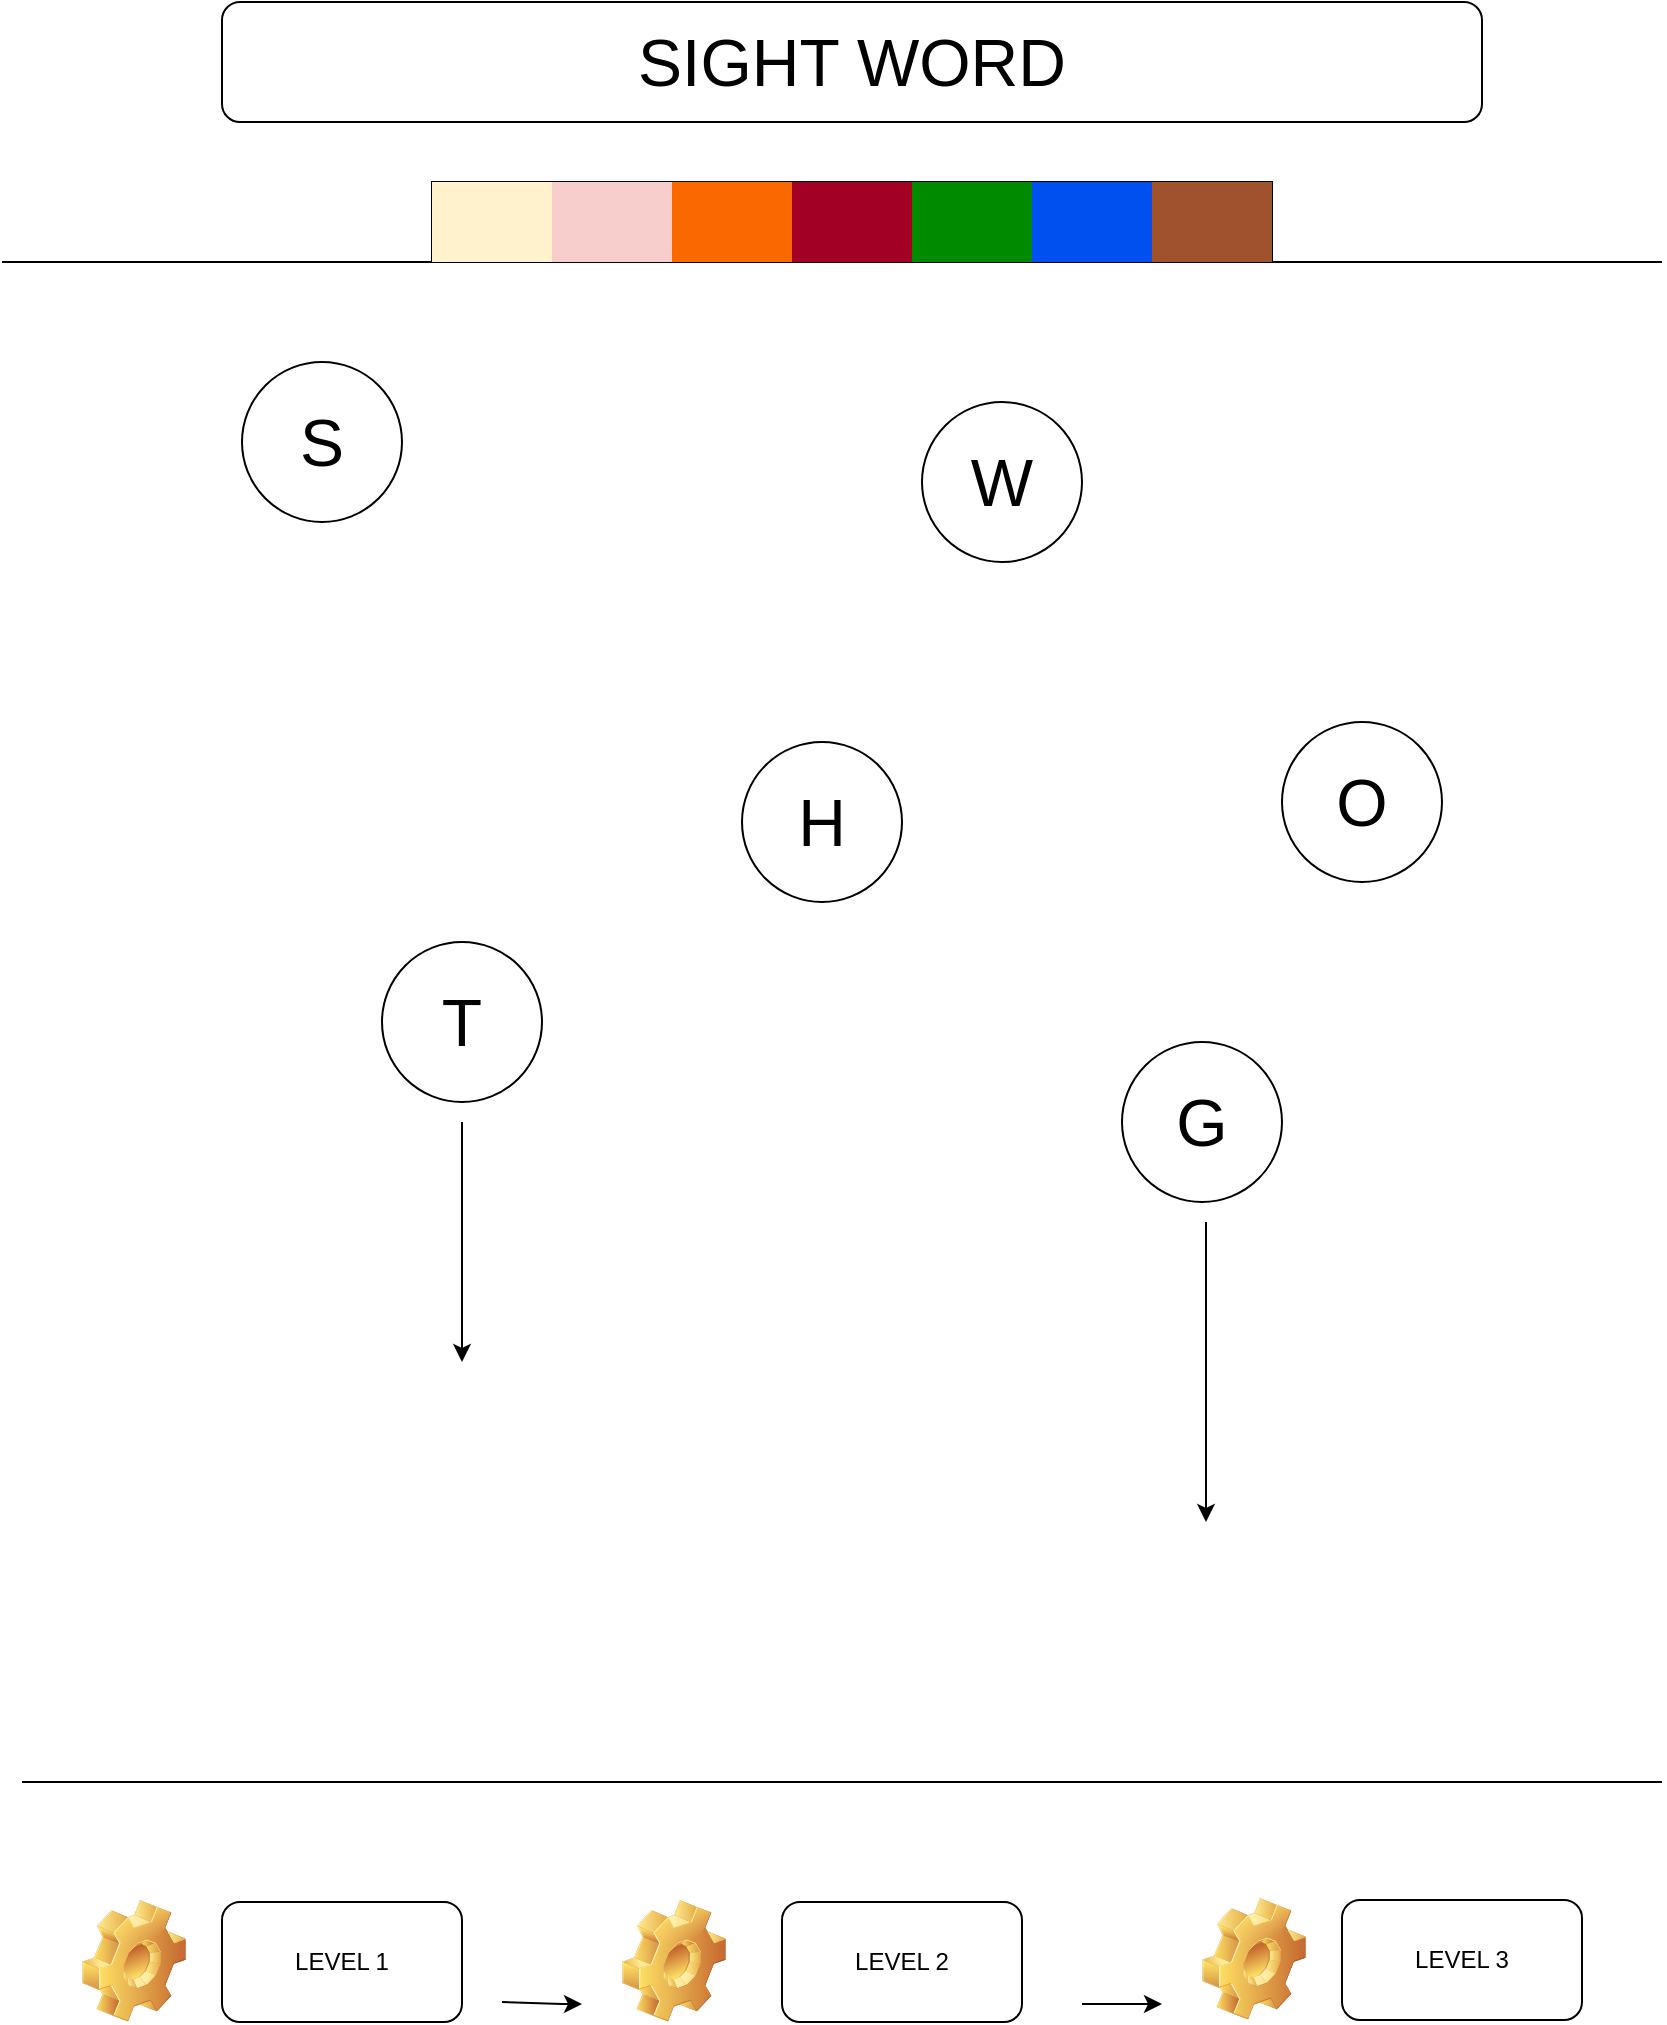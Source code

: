 <mxfile version="17.4.6" type="github" pages="3">
  <diagram id="WnJIDlszX0M_L3Teho5m" name="Page-1">
    <mxGraphModel dx="1901" dy="1101" grid="1" gridSize="10" guides="1" tooltips="1" connect="1" arrows="1" fold="1" page="1" pageScale="1" pageWidth="850" pageHeight="1100" math="0" shadow="0">
      <root>
        <mxCell id="0" />
        <mxCell id="1" parent="0" />
        <mxCell id="cKUXIafTFXfG4jMEx32Y-6" value="" style="shape=image;html=1;verticalLabelPosition=bottom;verticalAlign=top;imageAspect=1;aspect=fixed;image=img/clipart/Gear_128x128.png" parent="1" vertex="1">
          <mxGeometry x="50" y="979" width="52" height="61" as="geometry" />
        </mxCell>
        <mxCell id="cKUXIafTFXfG4jMEx32Y-7" value="" style="shape=image;html=1;verticalLabelPosition=bottom;verticalAlign=top;imageAspect=1;aspect=fixed;image=img/clipart/Gear_128x128.png" parent="1" vertex="1">
          <mxGeometry x="320" y="979" width="52" height="61" as="geometry" />
        </mxCell>
        <mxCell id="cKUXIafTFXfG4jMEx32Y-9" value="LEVEL 1" style="rounded=1;whiteSpace=wrap;html=1;" parent="1" vertex="1">
          <mxGeometry x="120" y="980" width="120" height="60" as="geometry" />
        </mxCell>
        <mxCell id="cKUXIafTFXfG4jMEx32Y-23" value="LEVEL 2" style="rounded=1;whiteSpace=wrap;html=1;" parent="1" vertex="1">
          <mxGeometry x="400" y="980" width="120" height="60" as="geometry" />
        </mxCell>
        <mxCell id="cKUXIafTFXfG4jMEx32Y-24" value="LEVEL 3" style="rounded=1;whiteSpace=wrap;html=1;" parent="1" vertex="1">
          <mxGeometry x="680" y="979" width="120" height="60" as="geometry" />
        </mxCell>
        <mxCell id="cKUXIafTFXfG4jMEx32Y-25" value="" style="shape=image;html=1;verticalLabelPosition=bottom;verticalAlign=top;imageAspect=1;aspect=fixed;image=img/clipart/Gear_128x128.png" parent="1" vertex="1">
          <mxGeometry x="610" y="978" width="52" height="61" as="geometry" />
        </mxCell>
        <mxCell id="cKUXIafTFXfG4jMEx32Y-26" value="" style="endArrow=none;html=1;rounded=0;" parent="1" edge="1">
          <mxGeometry width="50" height="50" relative="1" as="geometry">
            <mxPoint x="10" y="160" as="sourcePoint" />
            <mxPoint x="840" y="160" as="targetPoint" />
            <Array as="points">
              <mxPoint x="430" y="160" />
            </Array>
          </mxGeometry>
        </mxCell>
        <mxCell id="cKUXIafTFXfG4jMEx32Y-30" value="&lt;font style=&quot;font-size: 33px&quot;&gt;SIGHT WORD&lt;/font&gt;" style="rounded=1;whiteSpace=wrap;html=1;" parent="1" vertex="1">
          <mxGeometry x="120" y="30" width="630" height="60" as="geometry" />
        </mxCell>
        <mxCell id="cKUXIafTFXfG4jMEx32Y-31" value="H" style="ellipse;whiteSpace=wrap;html=1;aspect=fixed;fontSize=33;" parent="1" vertex="1">
          <mxGeometry x="380" y="400" width="80" height="80" as="geometry" />
        </mxCell>
        <mxCell id="cKUXIafTFXfG4jMEx32Y-32" value="S" style="ellipse;whiteSpace=wrap;html=1;aspect=fixed;fontSize=33;" parent="1" vertex="1">
          <mxGeometry x="130" y="210" width="80" height="80" as="geometry" />
        </mxCell>
        <mxCell id="cKUXIafTFXfG4jMEx32Y-33" value="W" style="ellipse;whiteSpace=wrap;html=1;aspect=fixed;fontSize=33;" parent="1" vertex="1">
          <mxGeometry x="470" y="230" width="80" height="80" as="geometry" />
        </mxCell>
        <mxCell id="cKUXIafTFXfG4jMEx32Y-34" value="T" style="ellipse;whiteSpace=wrap;html=1;aspect=fixed;fontSize=33;" parent="1" vertex="1">
          <mxGeometry x="200" y="500" width="80" height="80" as="geometry" />
        </mxCell>
        <mxCell id="cKUXIafTFXfG4jMEx32Y-35" value="O" style="ellipse;whiteSpace=wrap;html=1;aspect=fixed;fontSize=33;" parent="1" vertex="1">
          <mxGeometry x="650" y="390" width="80" height="80" as="geometry" />
        </mxCell>
        <mxCell id="cKUXIafTFXfG4jMEx32Y-36" value="G" style="ellipse;whiteSpace=wrap;html=1;aspect=fixed;fontSize=33;" parent="1" vertex="1">
          <mxGeometry x="570" y="550" width="80" height="80" as="geometry" />
        </mxCell>
        <mxCell id="cKUXIafTFXfG4jMEx32Y-37" value="" style="endArrow=classic;html=1;rounded=0;fontSize=33;" parent="1" edge="1">
          <mxGeometry width="50" height="50" relative="1" as="geometry">
            <mxPoint x="240" y="590" as="sourcePoint" />
            <mxPoint x="240" y="710" as="targetPoint" />
          </mxGeometry>
        </mxCell>
        <mxCell id="cKUXIafTFXfG4jMEx32Y-38" value="" style="endArrow=classic;html=1;rounded=0;fontSize=33;" parent="1" edge="1">
          <mxGeometry width="50" height="50" relative="1" as="geometry">
            <mxPoint x="612" y="640" as="sourcePoint" />
            <mxPoint x="612" y="790" as="targetPoint" />
          </mxGeometry>
        </mxCell>
        <mxCell id="cKUXIafTFXfG4jMEx32Y-39" value="" style="endArrow=none;html=1;rounded=0;fontSize=33;" parent="1" edge="1">
          <mxGeometry width="50" height="50" relative="1" as="geometry">
            <mxPoint x="20" y="920" as="sourcePoint" />
            <mxPoint x="840" y="920" as="targetPoint" />
          </mxGeometry>
        </mxCell>
        <mxCell id="cKUXIafTFXfG4jMEx32Y-44" value="" style="shape=table;startSize=0;container=1;collapsible=0;childLayout=tableLayout;fontSize=33;" parent="1" vertex="1">
          <mxGeometry x="225" y="120" width="420" height="40" as="geometry" />
        </mxCell>
        <mxCell id="cKUXIafTFXfG4jMEx32Y-45" value="" style="shape=tableRow;horizontal=0;startSize=0;swimlaneHead=0;swimlaneBody=0;top=0;left=0;bottom=0;right=0;collapsible=0;dropTarget=0;fillColor=none;points=[[0,0.5],[1,0.5]];portConstraint=eastwest;fontSize=33;" parent="cKUXIafTFXfG4jMEx32Y-44" vertex="1">
          <mxGeometry width="420" height="40" as="geometry" />
        </mxCell>
        <mxCell id="cKUXIafTFXfG4jMEx32Y-46" value="" style="shape=partialRectangle;html=1;whiteSpace=wrap;connectable=0;overflow=hidden;fillColor=#fff2cc;top=0;left=0;bottom=0;right=0;pointerEvents=1;fontSize=33;strokeColor=#d6b656;" parent="cKUXIafTFXfG4jMEx32Y-45" vertex="1">
          <mxGeometry width="60" height="40" as="geometry">
            <mxRectangle width="60" height="40" as="alternateBounds" />
          </mxGeometry>
        </mxCell>
        <mxCell id="cKUXIafTFXfG4jMEx32Y-47" value="" style="shape=partialRectangle;html=1;whiteSpace=wrap;connectable=0;overflow=hidden;fillColor=#f8cecc;top=0;left=0;bottom=0;right=0;pointerEvents=1;fontSize=33;strokeColor=#b85450;" parent="cKUXIafTFXfG4jMEx32Y-45" vertex="1">
          <mxGeometry x="60" width="60" height="40" as="geometry">
            <mxRectangle width="60" height="40" as="alternateBounds" />
          </mxGeometry>
        </mxCell>
        <mxCell id="cKUXIafTFXfG4jMEx32Y-48" value="" style="shape=partialRectangle;html=1;whiteSpace=wrap;connectable=0;overflow=hidden;fillColor=#fa6800;top=0;left=0;bottom=0;right=0;pointerEvents=1;fontSize=33;strokeColor=#C73500;fontColor=#000000;" parent="cKUXIafTFXfG4jMEx32Y-45" vertex="1">
          <mxGeometry x="120" width="60" height="40" as="geometry">
            <mxRectangle width="60" height="40" as="alternateBounds" />
          </mxGeometry>
        </mxCell>
        <mxCell id="cKUXIafTFXfG4jMEx32Y-49" value="" style="shape=partialRectangle;html=1;whiteSpace=wrap;connectable=0;overflow=hidden;fillColor=#a20025;top=0;left=0;bottom=0;right=0;pointerEvents=1;fontSize=33;strokeColor=#6F0000;fontColor=#ffffff;" parent="cKUXIafTFXfG4jMEx32Y-45" vertex="1">
          <mxGeometry x="180" width="60" height="40" as="geometry">
            <mxRectangle width="60" height="40" as="alternateBounds" />
          </mxGeometry>
        </mxCell>
        <mxCell id="cKUXIafTFXfG4jMEx32Y-50" value="" style="shape=partialRectangle;html=1;whiteSpace=wrap;connectable=0;overflow=hidden;fillColor=#008a00;top=0;left=0;bottom=0;right=0;pointerEvents=1;fontSize=33;strokeColor=#005700;fontColor=#ffffff;" parent="cKUXIafTFXfG4jMEx32Y-45" vertex="1">
          <mxGeometry x="240" width="60" height="40" as="geometry">
            <mxRectangle width="60" height="40" as="alternateBounds" />
          </mxGeometry>
        </mxCell>
        <mxCell id="cKUXIafTFXfG4jMEx32Y-51" value="" style="shape=partialRectangle;html=1;whiteSpace=wrap;connectable=0;overflow=hidden;fillColor=#0050ef;top=0;left=0;bottom=0;right=0;pointerEvents=1;fontSize=33;fontColor=#ffffff;strokeColor=#001DBC;" parent="cKUXIafTFXfG4jMEx32Y-45" vertex="1">
          <mxGeometry x="300" width="60" height="40" as="geometry">
            <mxRectangle width="60" height="40" as="alternateBounds" />
          </mxGeometry>
        </mxCell>
        <mxCell id="cKUXIafTFXfG4jMEx32Y-52" value="" style="shape=partialRectangle;html=1;whiteSpace=wrap;connectable=0;overflow=hidden;fillColor=#a0522d;top=0;left=0;bottom=0;right=0;pointerEvents=1;fontSize=33;fontColor=#ffffff;strokeColor=#6D1F00;" parent="cKUXIafTFXfG4jMEx32Y-45" vertex="1">
          <mxGeometry x="360" width="60" height="40" as="geometry">
            <mxRectangle width="60" height="40" as="alternateBounds" />
          </mxGeometry>
        </mxCell>
        <mxCell id="RRdCFKjJR65hyFqVhLkd-1" value="" style="endArrow=classic;html=1;rounded=0;fontSize=33;" parent="1" edge="1">
          <mxGeometry width="50" height="50" relative="1" as="geometry">
            <mxPoint x="260" y="1030" as="sourcePoint" />
            <mxPoint x="300" y="1031" as="targetPoint" />
            <Array as="points">
              <mxPoint x="290" y="1031" />
            </Array>
          </mxGeometry>
        </mxCell>
        <mxCell id="RRdCFKjJR65hyFqVhLkd-2" value="" style="endArrow=classic;html=1;rounded=0;fontSize=33;" parent="1" edge="1">
          <mxGeometry width="50" height="50" relative="1" as="geometry">
            <mxPoint x="550" y="1031" as="sourcePoint" />
            <mxPoint x="590" y="1031" as="targetPoint" />
            <Array as="points">
              <mxPoint x="580" y="1031" />
            </Array>
          </mxGeometry>
        </mxCell>
      </root>
    </mxGraphModel>
  </diagram>
  <diagram id="79GiQedWghad5ZgvCJ7l" name="Page-2">
    <mxGraphModel dx="1426" dy="826" grid="1" gridSize="10" guides="1" tooltips="1" connect="1" arrows="1" fold="1" page="1" pageScale="1" pageWidth="850" pageHeight="1100" math="0" shadow="0">
      <root>
        <mxCell id="0" />
        <mxCell id="1" parent="0" />
        <mxCell id="iZF05i7lwVIOQxYGb6lH-1" value="SET TIME" style="shape=ext;double=1;rounded=1;whiteSpace=wrap;html=1;fontSize=33;" parent="1" vertex="1">
          <mxGeometry x="90" y="40" width="700" height="80" as="geometry" />
        </mxCell>
        <mxCell id="iZF05i7lwVIOQxYGb6lH-2" value="" style="shape=flexArrow;endArrow=classic;html=1;rounded=0;fontSize=33;" parent="1" edge="1">
          <mxGeometry width="50" height="50" relative="1" as="geometry">
            <mxPoint x="439.5" y="150" as="sourcePoint" />
            <mxPoint x="440" y="230" as="targetPoint" />
          </mxGeometry>
        </mxCell>
        <mxCell id="iZF05i7lwVIOQxYGb6lH-3" value="HERE IS YOUR SIGHT WORD" style="rounded=1;whiteSpace=wrap;html=1;fontSize=33;" parent="1" vertex="1">
          <mxGeometry x="90" y="250" width="700" height="60" as="geometry" />
        </mxCell>
        <mxCell id="iZF05i7lwVIOQxYGb6lH-4" value="GO!" style="rounded=1;whiteSpace=wrap;html=1;fontSize=33;" parent="1" vertex="1">
          <mxGeometry x="380" y="460" width="120" height="60" as="geometry" />
        </mxCell>
        <mxCell id="iZF05i7lwVIOQxYGb6lH-5" value="" style="shape=flexArrow;endArrow=classic;html=1;rounded=0;fontSize=33;" parent="1" edge="1">
          <mxGeometry width="50" height="50" relative="1" as="geometry">
            <mxPoint x="440" y="340" as="sourcePoint" />
            <mxPoint x="440" y="430" as="targetPoint" />
            <Array as="points">
              <mxPoint x="440" y="380" />
              <mxPoint x="440" y="390" />
            </Array>
          </mxGeometry>
        </mxCell>
        <mxCell id="Bl_N5Q-DrrawHoFV0YX2-1" value="" style="shape=flexArrow;endArrow=classic;html=1;rounded=0;fontSize=33;" parent="1" edge="1">
          <mxGeometry width="50" height="50" relative="1" as="geometry">
            <mxPoint x="439.5" y="740" as="sourcePoint" />
            <mxPoint x="439.891" y="850" as="targetPoint" />
          </mxGeometry>
        </mxCell>
        <mxCell id="Bl_N5Q-DrrawHoFV0YX2-3" value="" style="shape=image;html=1;verticalLabelPosition=bottom;verticalAlign=top;imageAspect=1;aspect=fixed;image=img/clipart/Gear_128x128.png;fontSize=33;" parent="1" vertex="1">
          <mxGeometry x="328" y="889" width="52" height="61" as="geometry" />
        </mxCell>
        <mxCell id="L72QRke7piGwocwdqNdn-1" value="LEVEL 3" style="rounded=1;whiteSpace=wrap;html=1;fontSize=33;" parent="1" vertex="1">
          <mxGeometry x="420" y="890" width="190" height="60" as="geometry" />
        </mxCell>
        <mxCell id="bvJvhtLhx85ihFcOq9Rs-1" value="" style="endArrow=none;html=1;rounded=0;fontSize=25;" edge="1" parent="1">
          <mxGeometry width="50" height="50" relative="1" as="geometry">
            <mxPoint x="50" y="560" as="sourcePoint" />
            <mxPoint x="800" y="560" as="targetPoint" />
          </mxGeometry>
        </mxCell>
        <mxCell id="bvJvhtLhx85ihFcOq9Rs-3" value="Now you are ready for Level 3&amp;nbsp;" style="rounded=1;whiteSpace=wrap;html=1;fontSize=25;" vertex="1" parent="1">
          <mxGeometry x="250" y="640" width="420" height="60" as="geometry" />
        </mxCell>
      </root>
    </mxGraphModel>
  </diagram>
  <diagram id="IiuGbCuF3j701i4k0-L-" name="Page-3">
    <mxGraphModel dx="1901" dy="1101" grid="1" gridSize="10" guides="1" tooltips="1" connect="1" arrows="1" fold="1" page="1" pageScale="1" pageWidth="850" pageHeight="1100" math="0" shadow="0">
      <root>
        <mxCell id="0" />
        <mxCell id="1" parent="0" />
        <mxCell id="jEifX6SJz9EeRJYAZp3s-2" value="CATCH YOUR SIGHT WORD" style="rounded=1;whiteSpace=wrap;html=1;fontSize=33;" vertex="1" parent="1">
          <mxGeometry x="150" y="40" width="620" height="60" as="geometry" />
        </mxCell>
        <mxCell id="jEifX6SJz9EeRJYAZp3s-4" value="WORD1" style="ellipse;whiteSpace=wrap;html=1;fontSize=25;" vertex="1" parent="1">
          <mxGeometry x="170" y="170" width="120" height="80" as="geometry" />
        </mxCell>
        <mxCell id="jEifX6SJz9EeRJYAZp3s-5" value="WORD2" style="ellipse;whiteSpace=wrap;html=1;fontSize=25;" vertex="1" parent="1">
          <mxGeometry x="380" y="230" width="120" height="80" as="geometry" />
        </mxCell>
        <mxCell id="jEifX6SJz9EeRJYAZp3s-6" value="WORD3" style="ellipse;whiteSpace=wrap;html=1;fontSize=25;" vertex="1" parent="1">
          <mxGeometry x="590" y="180" width="120" height="80" as="geometry" />
        </mxCell>
        <mxCell id="jEifX6SJz9EeRJYAZp3s-7" value="WORD4" style="ellipse;whiteSpace=wrap;html=1;fontSize=25;" vertex="1" parent="1">
          <mxGeometry x="250" y="380" width="120" height="80" as="geometry" />
        </mxCell>
        <mxCell id="jEifX6SJz9EeRJYAZp3s-8" value="WORD5" style="ellipse;whiteSpace=wrap;html=1;fontSize=25;" vertex="1" parent="1">
          <mxGeometry x="570" y="410" width="120" height="80" as="geometry" />
        </mxCell>
        <mxCell id="jEifX6SJz9EeRJYAZp3s-9" value="" style="endArrow=classic;html=1;rounded=0;fontSize=25;" edge="1" parent="1">
          <mxGeometry width="50" height="50" relative="1" as="geometry">
            <mxPoint x="309.5" y="470" as="sourcePoint" />
            <mxPoint x="309.5" y="560" as="targetPoint" />
          </mxGeometry>
        </mxCell>
        <mxCell id="jEifX6SJz9EeRJYAZp3s-10" value="" style="endArrow=classic;html=1;rounded=0;fontSize=25;" edge="1" parent="1">
          <mxGeometry width="50" height="50" relative="1" as="geometry">
            <mxPoint x="640" y="510" as="sourcePoint" />
            <mxPoint x="640" y="560" as="targetPoint" />
          </mxGeometry>
        </mxCell>
        <mxCell id="jEifX6SJz9EeRJYAZp3s-12" value="YOU WON! PICK A STICKER!" style="rounded=1;whiteSpace=wrap;html=1;fontSize=25;" vertex="1" parent="1">
          <mxGeometry x="160" y="810" width="580" height="60" as="geometry" />
        </mxCell>
        <mxCell id="jEifX6SJz9EeRJYAZp3s-13" value="" style="endArrow=none;html=1;rounded=0;fontSize=25;" edge="1" parent="1">
          <mxGeometry width="50" height="50" relative="1" as="geometry">
            <mxPoint x="20" y="760" as="sourcePoint" />
            <mxPoint x="840" y="760" as="targetPoint" />
          </mxGeometry>
        </mxCell>
        <mxCell id="jEifX6SJz9EeRJYAZp3s-14" value="" style="shape=flexArrow;endArrow=classic;html=1;rounded=0;fontSize=25;" edge="1" parent="1">
          <mxGeometry width="50" height="50" relative="1" as="geometry">
            <mxPoint x="459.5" y="890" as="sourcePoint" />
            <mxPoint x="459.833" y="950" as="targetPoint" />
          </mxGeometry>
        </mxCell>
        <mxCell id="jEifX6SJz9EeRJYAZp3s-16" value="" style="rounded=1;whiteSpace=wrap;html=1;strokeWidth=2;fillWeight=4;hachureGap=8;hachureAngle=45;fillColor=#1ba1e2;sketch=1;fontSize=25;" vertex="1" parent="1">
          <mxGeometry x="110" y="990" width="120" height="60" as="geometry" />
        </mxCell>
        <mxCell id="jEifX6SJz9EeRJYAZp3s-17" value="" style="ellipse;whiteSpace=wrap;html=1;strokeWidth=2;fillWeight=2;hachureGap=8;fillColor=#990000;fillStyle=dots;sketch=1;fontSize=25;" vertex="1" parent="1">
          <mxGeometry x="330" y="980" width="120" height="60" as="geometry" />
        </mxCell>
        <mxCell id="jEifX6SJz9EeRJYAZp3s-18" value="" style="rhombus;whiteSpace=wrap;html=1;strokeWidth=2;fillWeight=-1;hachureGap=8;fillStyle=cross-hatch;fillColor=#006600;sketch=1;fontSize=25;" vertex="1" parent="1">
          <mxGeometry x="520" y="990" width="120" height="60" as="geometry" />
        </mxCell>
        <mxCell id="jEifX6SJz9EeRJYAZp3s-19" value="" style="html=1;whiteSpace=wrap;shape=isoCube2;backgroundOutline=1;isoAngle=15;fontSize=25;fillColor=#fa6800;fontColor=#000000;strokeColor=#C73500;" vertex="1" parent="1">
          <mxGeometry x="700" y="980" width="90" height="80" as="geometry" />
        </mxCell>
      </root>
    </mxGraphModel>
  </diagram>
</mxfile>
